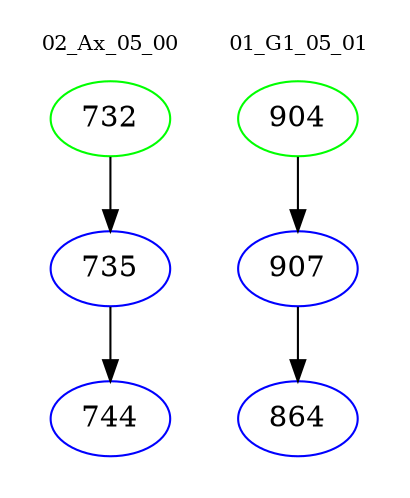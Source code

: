 digraph{
subgraph cluster_0 {
color = white
label = "02_Ax_05_00";
fontsize=10;
T0_732 [label="732", color="green"]
T0_732 -> T0_735 [color="black"]
T0_735 [label="735", color="blue"]
T0_735 -> T0_744 [color="black"]
T0_744 [label="744", color="blue"]
}
subgraph cluster_1 {
color = white
label = "01_G1_05_01";
fontsize=10;
T1_904 [label="904", color="green"]
T1_904 -> T1_907 [color="black"]
T1_907 [label="907", color="blue"]
T1_907 -> T1_864 [color="black"]
T1_864 [label="864", color="blue"]
}
}
